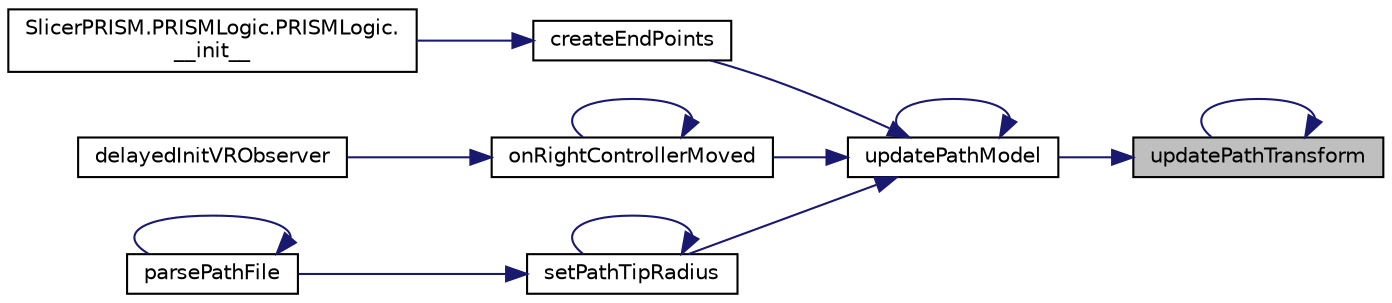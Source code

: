 digraph "updatePathTransform"
{
 // LATEX_PDF_SIZE
  bgcolor="transparent";
  edge [fontname="Helvetica",fontsize="10",labelfontname="Helvetica",labelfontsize="10"];
  node [fontname="Helvetica",fontsize="10",shape=record];
  rankdir="RL";
  Node1 [label="updatePathTransform",height=0.2,width=0.4,color="black", fillcolor="grey75", style="filled", fontcolor="black",tooltip=" "];
  Node1 -> Node2 [dir="back",color="midnightblue",fontsize="10",style="solid",fontname="Helvetica"];
  Node2 [label="updatePathModel",height=0.2,width=0.4,color="black",URL="$class_p_r_i_s_m_1_1_straight_needle_insertion_logic.html#af9dcd5143df6c795adf29c47beabf26b",tooltip=" "];
  Node2 -> Node3 [dir="back",color="midnightblue",fontsize="10",style="solid",fontname="Helvetica"];
  Node3 [label="createEndPoints",height=0.2,width=0.4,color="black",URL="$class_p_r_i_s_m_1_1_straight_needle_insertion_logic.html#a5173eecbb877b2a2d986cc60706f2594",tooltip=" "];
  Node3 -> Node4 [dir="back",color="midnightblue",fontsize="10",style="solid",fontname="Helvetica"];
  Node4 [label="SlicerPRISM.PRISMLogic.PRISMLogic.\l__init__",height=0.2,width=0.4,color="black",URL="$class_slicer_p_r_i_s_m_1_1_p_r_i_s_m_logic_1_1_p_r_i_s_m_logic.html#ae64f0875afe3067b97ba370b354b9213",tooltip=" "];
  Node2 -> Node5 [dir="back",color="midnightblue",fontsize="10",style="solid",fontname="Helvetica"];
  Node5 [label="onRightControllerMoved",height=0.2,width=0.4,color="black",URL="$class_p_r_i_s_m_1_1_straight_needle_insertion_logic.html#a3634ff4fb8d67cfd0d14c6008deacc9b",tooltip=" "];
  Node5 -> Node6 [dir="back",color="midnightblue",fontsize="10",style="solid",fontname="Helvetica"];
  Node6 [label="delayedInitVRObserver",height=0.2,width=0.4,color="black",URL="$class_p_r_i_s_m_1_1_straight_needle_insertion_logic.html#af0ccacbefaa58e984038a12bdaca2aae",tooltip=" "];
  Node5 -> Node5 [dir="back",color="midnightblue",fontsize="10",style="solid",fontname="Helvetica"];
  Node2 -> Node7 [dir="back",color="midnightblue",fontsize="10",style="solid",fontname="Helvetica"];
  Node7 [label="setPathTipRadius",height=0.2,width=0.4,color="black",URL="$class_p_r_i_s_m_1_1_straight_needle_insertion_logic.html#a34b46ec51e36710ca84f8ee6028e7285",tooltip=" "];
  Node7 -> Node8 [dir="back",color="midnightblue",fontsize="10",style="solid",fontname="Helvetica"];
  Node8 [label="parsePathFile",height=0.2,width=0.4,color="black",URL="$class_p_r_i_s_m_1_1_straight_needle_insertion_logic.html#a25ea3c5b1eedfdb288727d2c799f5049",tooltip=" "];
  Node8 -> Node8 [dir="back",color="midnightblue",fontsize="10",style="solid",fontname="Helvetica"];
  Node7 -> Node7 [dir="back",color="midnightblue",fontsize="10",style="solid",fontname="Helvetica"];
  Node2 -> Node2 [dir="back",color="midnightblue",fontsize="10",style="solid",fontname="Helvetica"];
  Node1 -> Node1 [dir="back",color="midnightblue",fontsize="10",style="solid",fontname="Helvetica"];
}
